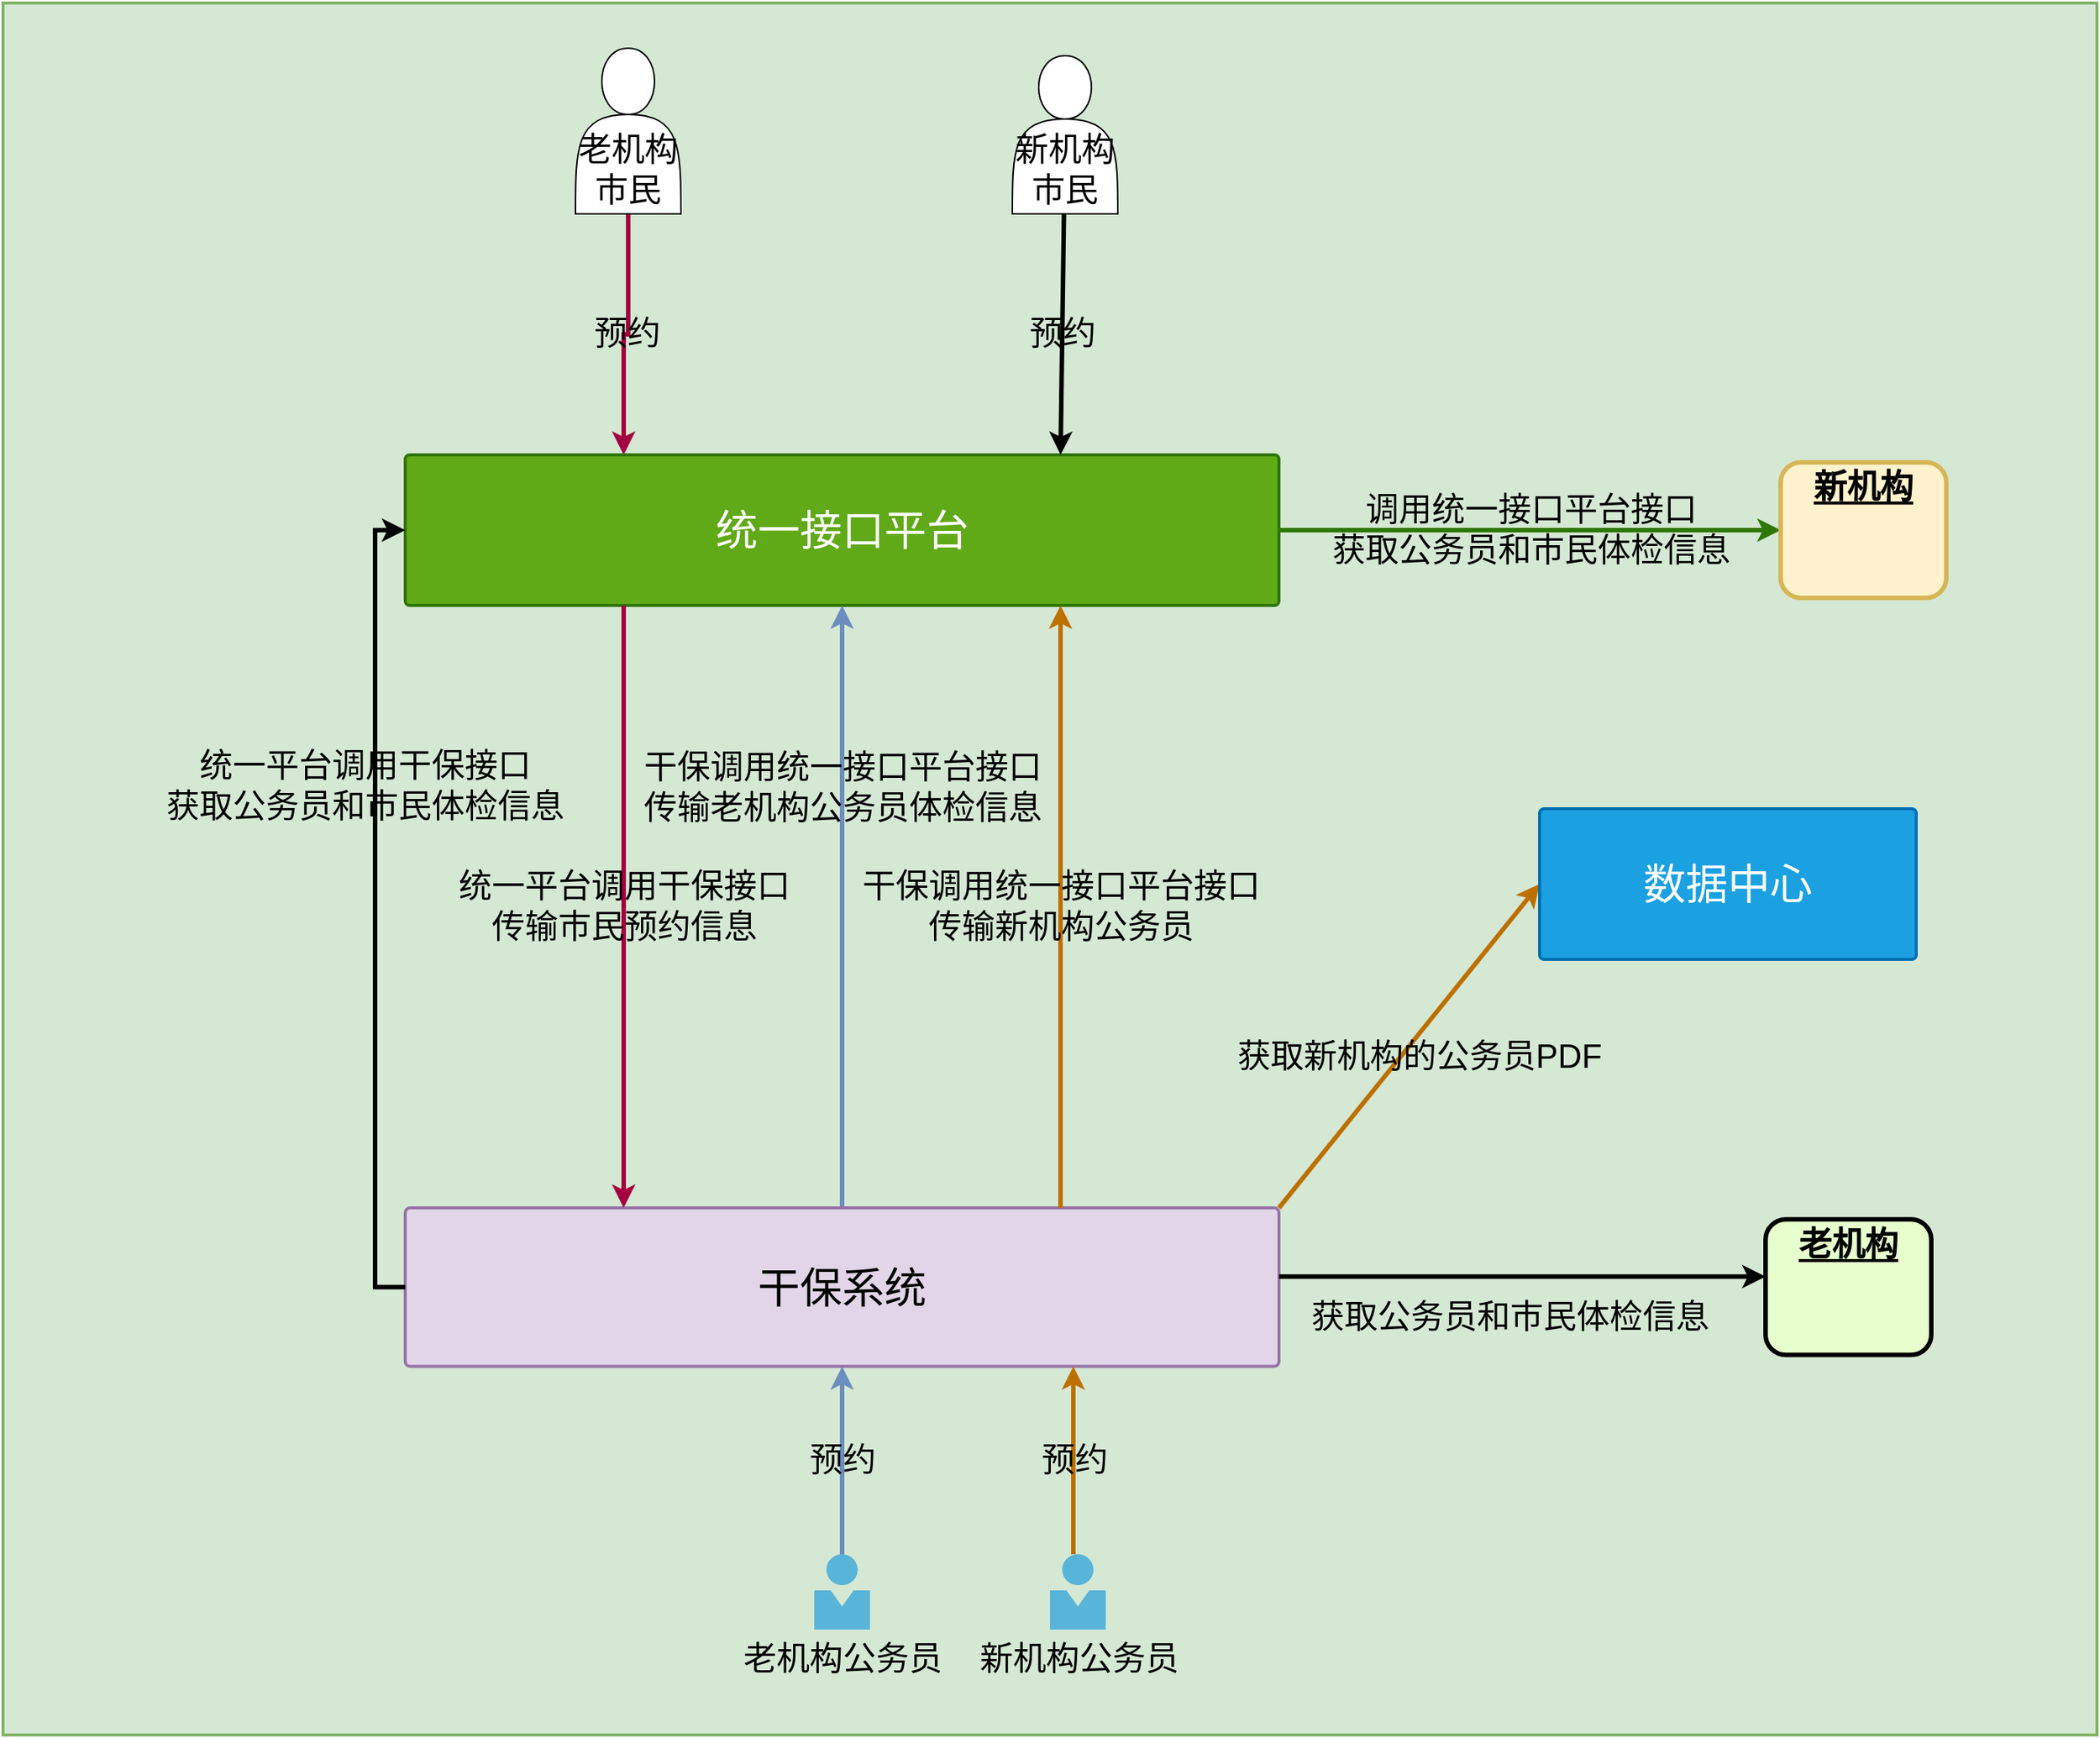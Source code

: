 <mxfile version="20.8.5" type="github">
  <diagram id="V2s7IbACo_M6SPmoZO-r" name="第 1 页">
    <mxGraphModel dx="2577" dy="2006" grid="1" gridSize="10" guides="1" tooltips="1" connect="1" arrows="1" fold="1" page="1" pageScale="1" pageWidth="827" pageHeight="1169" math="0" shadow="0">
      <root>
        <mxCell id="0" />
        <mxCell id="1" parent="0" />
        <mxCell id="c07-1IZTz7r5Zh2ouG3o-1" value="&lt;div style=&quot;text-align: justify&quot;&gt;&lt;br&gt;&lt;/div&gt;" style="whiteSpace=wrap;html=1;rounded=0;shadow=0;strokeWidth=2;fontSize=20;align=right;arcSize=3;verticalAlign=top;spacingTop=4;rotation=-360;fillColor=#d5e8d4;strokeColor=#82b366;" vertex="1" parent="1">
          <mxGeometry x="-150" width="1390" height="1150" as="geometry" />
        </mxCell>
        <mxCell id="c07-1IZTz7r5Zh2ouG3o-7" value="&lt;span style=&quot;color: rgb(0, 0, 0); font-family: Helvetica; font-size: 22px; font-style: normal; font-variant-ligatures: normal; font-variant-caps: normal; font-weight: 400; letter-spacing: normal; orphans: 2; text-align: center; text-indent: 0px; text-transform: none; widows: 2; word-spacing: 0px; -webkit-text-stroke-width: 0px; text-decoration-thickness: initial; text-decoration-style: initial; text-decoration-color: initial; float: none; display: inline !important;&quot;&gt;调用统一接口平台接口&lt;br&gt;获取公务员和市民体检信息&lt;/span&gt;" style="edgeStyle=orthogonalEdgeStyle;rounded=0;orthogonalLoop=1;jettySize=auto;html=1;entryX=0;entryY=0.5;entryDx=0;entryDy=0;startArrow=none;startFill=0;strokeWidth=3;exitX=1;exitY=0.5;exitDx=0;exitDy=0;endArrow=classic;endFill=1;fillColor=#60a917;strokeColor=#2D7600;labelBackgroundColor=none;" edge="1" parent="1" source="c07-1IZTz7r5Zh2ouG3o-2" target="c07-1IZTz7r5Zh2ouG3o-5">
          <mxGeometry relative="1" as="geometry" />
        </mxCell>
        <mxCell id="c07-1IZTz7r5Zh2ouG3o-15" value="预约" style="edgeStyle=orthogonalEdgeStyle;rounded=0;orthogonalLoop=1;jettySize=auto;html=1;startArrow=classic;startFill=1;fontSize=22;strokeWidth=3;fillColor=#d80073;strokeColor=#A50040;exitX=0.25;exitY=0;exitDx=0;exitDy=0;endArrow=none;endFill=0;labelBackgroundColor=none;" edge="1" parent="1" source="c07-1IZTz7r5Zh2ouG3o-2" target="c07-1IZTz7r5Zh2ouG3o-12">
          <mxGeometry relative="1" as="geometry" />
        </mxCell>
        <mxCell id="c07-1IZTz7r5Zh2ouG3o-2" value="&lt;span style=&quot;font-size: 28px;&quot;&gt;统一接口平台&lt;/span&gt;" style="rounded=1;whiteSpace=wrap;html=1;shadow=0;strokeWidth=2;fillColor=#60a917;fontSize=12;align=center;strokeColor=#2D7600;arcSize=3;rotation=0;fontColor=#ffffff;" vertex="1" parent="1">
          <mxGeometry x="117" y="300" width="580" height="100" as="geometry" />
        </mxCell>
        <mxCell id="c07-1IZTz7r5Zh2ouG3o-25" style="edgeStyle=none;rounded=0;orthogonalLoop=1;jettySize=auto;html=1;strokeWidth=3;fontSize=22;startArrow=none;startFill=0;endArrow=classic;endFill=1;fillColor=#dae8fc;strokeColor=#6c8ebf;labelBackgroundColor=none;" edge="1" parent="1" source="c07-1IZTz7r5Zh2ouG3o-3" target="c07-1IZTz7r5Zh2ouG3o-2">
          <mxGeometry relative="1" as="geometry" />
        </mxCell>
        <mxCell id="c07-1IZTz7r5Zh2ouG3o-26" value="干保调用统一接口平台接口&lt;br&gt;传输老机构公务员体检信息" style="edgeLabel;html=1;align=center;verticalAlign=middle;resizable=0;points=[];fontSize=22;horizontal=1;labelBackgroundColor=none;" vertex="1" connectable="0" parent="c07-1IZTz7r5Zh2ouG3o-25">
          <mxGeometry x="0.097" relative="1" as="geometry">
            <mxPoint y="-60" as="offset" />
          </mxGeometry>
        </mxCell>
        <mxCell id="c07-1IZTz7r5Zh2ouG3o-3" value="&lt;span style=&quot;font-size: 28px;&quot;&gt;干保系统&lt;/span&gt;" style="rounded=1;whiteSpace=wrap;html=1;shadow=0;strokeWidth=2;fillColor=#e1d5e7;fontSize=12;align=center;strokeColor=#9673a6;arcSize=3;rotation=0;" vertex="1" parent="1">
          <mxGeometry x="117" y="800" width="580" height="105.23" as="geometry" />
        </mxCell>
        <mxCell id="c07-1IZTz7r5Zh2ouG3o-6" value="获取公务员和市民体检信息" style="edgeStyle=orthogonalEdgeStyle;rounded=0;orthogonalLoop=1;jettySize=auto;html=1;startArrow=classic;startFill=1;strokeWidth=3;entryX=1;entryY=0.5;entryDx=0;entryDy=0;fontSize=22;endArrow=none;endFill=0;labelBackgroundColor=none;labelBorderColor=none;" edge="1" parent="1">
          <mxGeometry x="0.053" y="27" relative="1" as="geometry">
            <mxPoint x="1020" y="845.615" as="sourcePoint" />
            <mxPoint x="697" y="845.615" as="targetPoint" />
            <mxPoint as="offset" />
          </mxGeometry>
        </mxCell>
        <mxCell id="c07-1IZTz7r5Zh2ouG3o-4" value="&lt;p style=&quot;margin: 4px 0px 0px; text-align: center; text-decoration: underline; font-size: 22px;&quot;&gt;老机构&lt;/p&gt;" style="verticalAlign=middle;align=center;overflow=fill;fontSize=22;fontFamily=Helvetica;html=1;rounded=1;fontStyle=1;strokeWidth=3;fillColor=#E6FFCC" vertex="1" parent="1">
          <mxGeometry x="1020" y="807.61" width="110" height="90" as="geometry" />
        </mxCell>
        <mxCell id="c07-1IZTz7r5Zh2ouG3o-5" value="&lt;p style=&quot;margin: 4px 0px 0px; text-align: center; text-decoration: underline; font-size: 22px;&quot;&gt;新机构&lt;/p&gt;" style="verticalAlign=middle;align=center;overflow=fill;fontSize=22;fontFamily=Helvetica;html=1;rounded=1;fontStyle=1;strokeWidth=3;fillColor=#fff2cc;strokeColor=#d6b656;" vertex="1" parent="1">
          <mxGeometry x="1030" y="305" width="110" height="90" as="geometry" />
        </mxCell>
        <mxCell id="c07-1IZTz7r5Zh2ouG3o-13" value="预约" style="edgeStyle=orthogonalEdgeStyle;rounded=0;orthogonalLoop=1;jettySize=auto;html=1;startArrow=none;startFill=0;strokeWidth=3;fontSize=22;fillColor=#dae8fc;strokeColor=#6c8ebf;labelBackgroundColor=none;" edge="1" parent="1" source="c07-1IZTz7r5Zh2ouG3o-11" target="c07-1IZTz7r5Zh2ouG3o-3">
          <mxGeometry relative="1" as="geometry" />
        </mxCell>
        <mxCell id="c07-1IZTz7r5Zh2ouG3o-11" value="老机构公务员" style="sketch=0;aspect=fixed;html=1;points=[];align=center;image;fontSize=22;image=img/lib/mscae/Person.svg;labelBackgroundColor=none;" vertex="1" parent="1">
          <mxGeometry x="388.5" y="1030" width="37" height="50" as="geometry" />
        </mxCell>
        <mxCell id="c07-1IZTz7r5Zh2ouG3o-12" value="老机构市民" style="shape=actor;whiteSpace=wrap;html=1;verticalAlign=bottom;fontSize=22;" vertex="1" parent="1">
          <mxGeometry x="230" y="30" width="70" height="110" as="geometry" />
        </mxCell>
        <mxCell id="c07-1IZTz7r5Zh2ouG3o-19" value="统一平台调用干保接口&lt;br&gt;传输市民预约信息" style="rounded=0;orthogonalLoop=1;jettySize=auto;html=1;startArrow=classic;startFill=1;fontSize=22;strokeWidth=3;fillColor=#d80073;strokeColor=#A50040;endArrow=none;endFill=0;exitX=0.25;exitY=0;exitDx=0;exitDy=0;entryX=0.25;entryY=1;entryDx=0;entryDy=0;labelBackgroundColor=none;" edge="1" parent="1" source="c07-1IZTz7r5Zh2ouG3o-3" target="c07-1IZTz7r5Zh2ouG3o-2">
          <mxGeometry relative="1" as="geometry">
            <mxPoint x="417.0" y="505" as="sourcePoint" />
            <mxPoint x="420" y="490" as="targetPoint" />
          </mxGeometry>
        </mxCell>
        <mxCell id="c07-1IZTz7r5Zh2ouG3o-21" value="预约" style="edgeStyle=none;rounded=0;orthogonalLoop=1;jettySize=auto;html=1;entryX=0.75;entryY=0;entryDx=0;entryDy=0;strokeWidth=3;fontSize=22;startArrow=none;startFill=0;endArrow=classic;endFill=1;labelBackgroundColor=none;" edge="1" parent="1" source="c07-1IZTz7r5Zh2ouG3o-20" target="c07-1IZTz7r5Zh2ouG3o-2">
          <mxGeometry relative="1" as="geometry" />
        </mxCell>
        <mxCell id="c07-1IZTz7r5Zh2ouG3o-20" value="新机构市民" style="shape=actor;whiteSpace=wrap;html=1;verticalAlign=bottom;fontSize=22;labelBackgroundColor=none;" vertex="1" parent="1">
          <mxGeometry x="520" y="35" width="70" height="105" as="geometry" />
        </mxCell>
        <mxCell id="c07-1IZTz7r5Zh2ouG3o-23" value="新机构公务员" style="sketch=0;aspect=fixed;html=1;points=[];align=center;image;fontSize=22;image=img/lib/mscae/Person.svg;labelBackgroundColor=none;" vertex="1" parent="1">
          <mxGeometry x="545" y="1030" width="37" height="50" as="geometry" />
        </mxCell>
        <mxCell id="c07-1IZTz7r5Zh2ouG3o-24" value="预约" style="edgeStyle=orthogonalEdgeStyle;rounded=0;orthogonalLoop=1;jettySize=auto;html=1;startArrow=none;startFill=0;strokeWidth=3;fontSize=22;fillColor=#f0a30a;strokeColor=#BD7000;labelBackgroundColor=none;" edge="1" parent="1">
          <mxGeometry relative="1" as="geometry">
            <mxPoint x="560.5" y="1030" as="sourcePoint" />
            <mxPoint x="560.5" y="905.23" as="targetPoint" />
          </mxGeometry>
        </mxCell>
        <mxCell id="c07-1IZTz7r5Zh2ouG3o-27" value="干保调用统一接口平台接口&lt;br&gt;传输新机构公务员" style="edgeStyle=orthogonalEdgeStyle;rounded=0;orthogonalLoop=1;jettySize=auto;html=1;startArrow=none;startFill=0;strokeWidth=3;fontSize=22;fillColor=#f0a30a;strokeColor=#BD7000;entryX=0.75;entryY=1;entryDx=0;entryDy=0;exitX=0.75;exitY=0;exitDx=0;exitDy=0;labelBackgroundColor=none;" edge="1" parent="1" source="c07-1IZTz7r5Zh2ouG3o-3" target="c07-1IZTz7r5Zh2ouG3o-2">
          <mxGeometry relative="1" as="geometry">
            <mxPoint x="598.5" y="842" as="sourcePoint" />
            <mxPoint x="598.5" y="717.23" as="targetPoint" />
          </mxGeometry>
        </mxCell>
        <mxCell id="c07-1IZTz7r5Zh2ouG3o-28" value="统一平台调用干保接口&lt;br&gt;获取公务员和市民体检信息" style="edgeStyle=orthogonalEdgeStyle;rounded=0;orthogonalLoop=1;jettySize=auto;html=1;startArrow=classic;startFill=1;strokeWidth=3;entryX=0;entryY=0.5;entryDx=0;entryDy=0;fontSize=22;endArrow=none;endFill=0;exitX=0;exitY=0.5;exitDx=0;exitDy=0;labelBackgroundColor=none;" edge="1" parent="1" source="c07-1IZTz7r5Zh2ouG3o-2" target="c07-1IZTz7r5Zh2ouG3o-3">
          <mxGeometry x="-0.3" y="-7" relative="1" as="geometry">
            <mxPoint x="1030" y="862.615" as="sourcePoint" />
            <mxPoint x="707" y="862.615" as="targetPoint" />
            <mxPoint as="offset" />
          </mxGeometry>
        </mxCell>
        <mxCell id="c07-1IZTz7r5Zh2ouG3o-30" value="获取新机构的公务员PDF" style="rounded=0;orthogonalLoop=1;jettySize=auto;html=1;startArrow=none;startFill=0;strokeWidth=3;fontSize=22;fillColor=#f0a30a;strokeColor=#BD7000;entryX=0;entryY=0.5;entryDx=0;entryDy=0;exitX=1;exitY=0;exitDx=0;exitDy=0;labelBackgroundColor=none;" edge="1" parent="1" source="c07-1IZTz7r5Zh2ouG3o-3" target="c07-1IZTz7r5Zh2ouG3o-31">
          <mxGeometry x="-0.013" y="-10" relative="1" as="geometry">
            <mxPoint x="562.0" y="810" as="sourcePoint" />
            <mxPoint x="562" y="410" as="targetPoint" />
            <mxPoint as="offset" />
          </mxGeometry>
        </mxCell>
        <mxCell id="c07-1IZTz7r5Zh2ouG3o-31" value="&lt;span style=&quot;font-size: 28px;&quot;&gt;数据中心&lt;/span&gt;" style="rounded=1;whiteSpace=wrap;html=1;shadow=0;strokeWidth=2;fillColor=#1ba1e2;fontSize=12;align=center;strokeColor=#006EAF;arcSize=3;rotation=0;fontColor=#ffffff;" vertex="1" parent="1">
          <mxGeometry x="870" y="535" width="250" height="100" as="geometry" />
        </mxCell>
      </root>
    </mxGraphModel>
  </diagram>
</mxfile>

